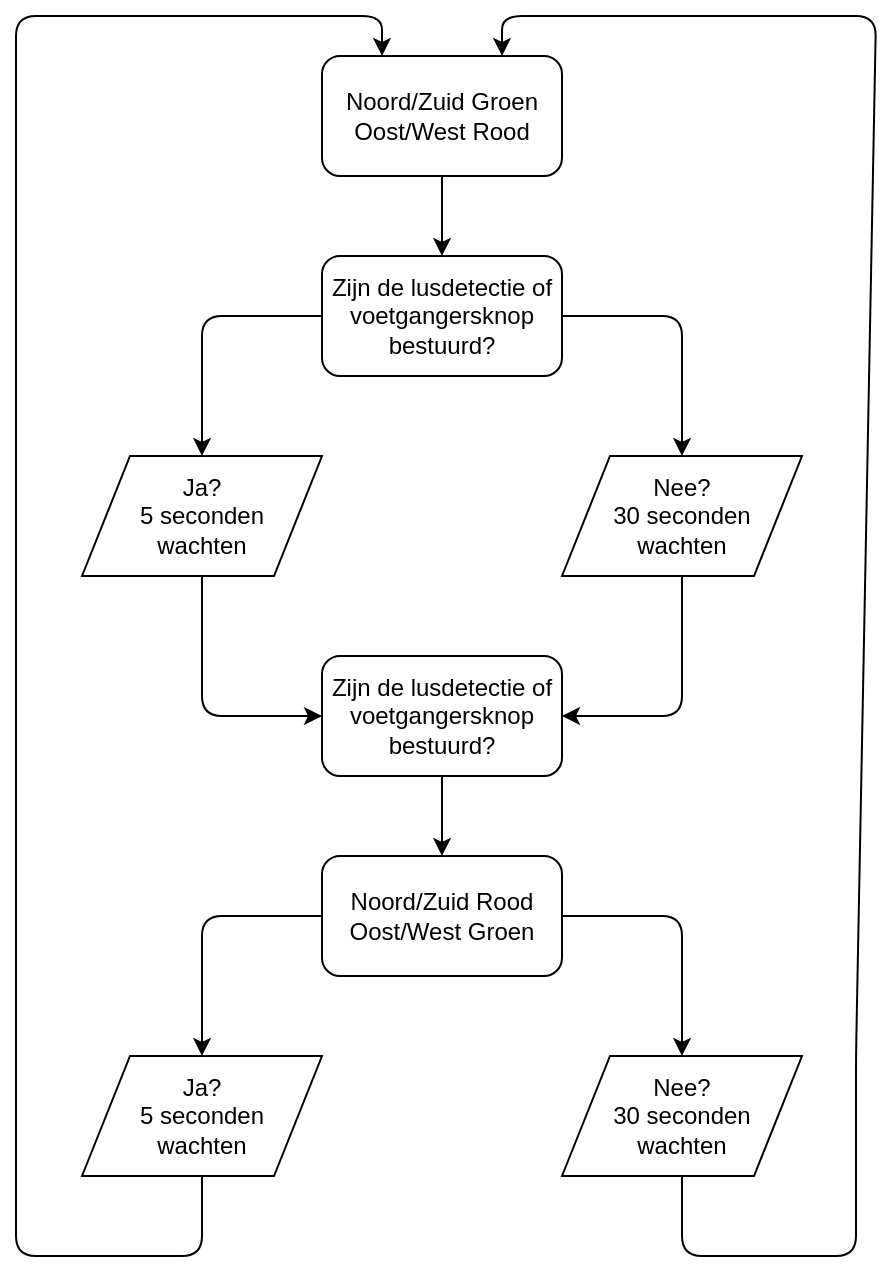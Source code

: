 <mxfile version="10.6.9" type="device"><diagram id="29lj1iCw8-_UnN2WX9_u" name="Page-1"><mxGraphModel dx="754" dy="737" grid="1" gridSize="10" guides="1" tooltips="1" connect="1" arrows="1" fold="1" page="1" pageScale="1" pageWidth="827" pageHeight="1169" math="0" shadow="0"><root><mxCell id="0"/><mxCell id="1" parent="0"/><mxCell id="hvxIFMG4ugcsXJ7iL1DB-1" value="&lt;div&gt;Noord/Zuid Groen&lt;/div&gt;&lt;div&gt;Oost/West Rood&lt;br&gt;&lt;/div&gt;" style="rounded=1;whiteSpace=wrap;html=1;" vertex="1" parent="1"><mxGeometry x="353" y="110" width="120" height="60" as="geometry"/></mxCell><mxCell id="hvxIFMG4ugcsXJ7iL1DB-4" value="" style="endArrow=classic;html=1;exitX=0.5;exitY=1;exitDx=0;exitDy=0;entryX=0.5;entryY=0;entryDx=0;entryDy=0;" edge="1" parent="1" source="hvxIFMG4ugcsXJ7iL1DB-1"><mxGeometry width="50" height="50" relative="1" as="geometry"><mxPoint x="260" y="210" as="sourcePoint"/><mxPoint x="413" y="210" as="targetPoint"/></mxGeometry></mxCell><mxCell id="hvxIFMG4ugcsXJ7iL1DB-5" value="&lt;div&gt;Zijn de lusdetectie of voetgangersknop&lt;/div&gt;&lt;div&gt;bestuurd?&lt;br&gt;&lt;/div&gt;" style="rounded=1;whiteSpace=wrap;html=1;" vertex="1" parent="1"><mxGeometry x="353" y="210" width="120" height="60" as="geometry"/></mxCell><mxCell id="hvxIFMG4ugcsXJ7iL1DB-6" value="&lt;div&gt;Ja?&lt;/div&gt;&lt;div&gt;5 seconden&lt;/div&gt;&lt;div&gt;wachten&lt;br&gt;&lt;/div&gt;" style="shape=parallelogram;perimeter=parallelogramPerimeter;whiteSpace=wrap;html=1;" vertex="1" parent="1"><mxGeometry x="233" y="310" width="120" height="60" as="geometry"/></mxCell><mxCell id="hvxIFMG4ugcsXJ7iL1DB-7" value="&lt;div&gt;Nee?&lt;/div&gt;&lt;div&gt;30 seconden&lt;/div&gt;&lt;div&gt;wachten&lt;br&gt;&lt;/div&gt;" style="shape=parallelogram;perimeter=parallelogramPerimeter;whiteSpace=wrap;html=1;" vertex="1" parent="1"><mxGeometry x="473" y="310" width="120" height="60" as="geometry"/></mxCell><mxCell id="hvxIFMG4ugcsXJ7iL1DB-8" value="" style="endArrow=classic;html=1;exitX=0;exitY=0.5;exitDx=0;exitDy=0;entryX=0.5;entryY=0;entryDx=0;entryDy=0;" edge="1" parent="1" source="hvxIFMG4ugcsXJ7iL1DB-5" target="hvxIFMG4ugcsXJ7iL1DB-6"><mxGeometry width="50" height="50" relative="1" as="geometry"><mxPoint x="170" y="230" as="sourcePoint"/><mxPoint x="220" y="180" as="targetPoint"/><Array as="points"><mxPoint x="293" y="240"/></Array></mxGeometry></mxCell><mxCell id="hvxIFMG4ugcsXJ7iL1DB-9" value="" style="endArrow=classic;html=1;exitX=1;exitY=0.5;exitDx=0;exitDy=0;entryX=0.5;entryY=0;entryDx=0;entryDy=0;" edge="1" parent="1" source="hvxIFMG4ugcsXJ7iL1DB-5" target="hvxIFMG4ugcsXJ7iL1DB-7"><mxGeometry width="50" height="50" relative="1" as="geometry"><mxPoint x="490" y="480" as="sourcePoint"/><mxPoint x="540" y="430" as="targetPoint"/><Array as="points"><mxPoint x="533" y="240"/></Array></mxGeometry></mxCell><mxCell id="hvxIFMG4ugcsXJ7iL1DB-10" value="&lt;div&gt;Noord/Zuid Rood&lt;br&gt;&lt;/div&gt;&lt;div&gt;Oost/West Groen&lt;br&gt;&lt;/div&gt;" style="rounded=1;whiteSpace=wrap;html=1;" vertex="1" parent="1"><mxGeometry x="353" y="510" width="120" height="60" as="geometry"/></mxCell><mxCell id="hvxIFMG4ugcsXJ7iL1DB-13" value="&lt;div&gt;Ja?&lt;/div&gt;&lt;div&gt;5 seconden&lt;/div&gt;&lt;div&gt;wachten&lt;br&gt;&lt;/div&gt;" style="shape=parallelogram;perimeter=parallelogramPerimeter;whiteSpace=wrap;html=1;" vertex="1" parent="1"><mxGeometry x="233" y="610" width="120" height="60" as="geometry"/></mxCell><mxCell id="hvxIFMG4ugcsXJ7iL1DB-14" value="&lt;div&gt;Nee?&lt;/div&gt;&lt;div&gt;30 seconden&lt;/div&gt;&lt;div&gt;wachten&lt;br&gt;&lt;/div&gt;" style="shape=parallelogram;perimeter=parallelogramPerimeter;whiteSpace=wrap;html=1;" vertex="1" parent="1"><mxGeometry x="473" y="610" width="120" height="60" as="geometry"/></mxCell><mxCell id="hvxIFMG4ugcsXJ7iL1DB-15" value="" style="endArrow=classic;html=1;entryX=0.5;entryY=0;entryDx=0;entryDy=0;exitX=0;exitY=0.5;exitDx=0;exitDy=0;" edge="1" parent="1" source="hvxIFMG4ugcsXJ7iL1DB-10" target="hvxIFMG4ugcsXJ7iL1DB-13"><mxGeometry width="50" height="50" relative="1" as="geometry"><mxPoint x="70" y="580" as="sourcePoint"/><mxPoint x="120" y="530" as="targetPoint"/><Array as="points"><mxPoint x="293" y="540"/></Array></mxGeometry></mxCell><mxCell id="hvxIFMG4ugcsXJ7iL1DB-16" value="" style="endArrow=classic;html=1;exitX=1;exitY=0.5;exitDx=0;exitDy=0;entryX=0.5;entryY=0;entryDx=0;entryDy=0;" edge="1" parent="1" source="hvxIFMG4ugcsXJ7iL1DB-10" target="hvxIFMG4ugcsXJ7iL1DB-14"><mxGeometry width="50" height="50" relative="1" as="geometry"><mxPoint x="460" y="690" as="sourcePoint"/><mxPoint x="510" y="640" as="targetPoint"/><Array as="points"><mxPoint x="533" y="540"/></Array></mxGeometry></mxCell><mxCell id="hvxIFMG4ugcsXJ7iL1DB-17" value="" style="endArrow=classic;html=1;exitX=0.5;exitY=1;exitDx=0;exitDy=0;entryX=0.25;entryY=0;entryDx=0;entryDy=0;" edge="1" parent="1" source="hvxIFMG4ugcsXJ7iL1DB-13" target="hvxIFMG4ugcsXJ7iL1DB-1"><mxGeometry width="50" height="50" relative="1" as="geometry"><mxPoint x="270" y="670" as="sourcePoint"/><mxPoint x="320" y="620" as="targetPoint"/><Array as="points"><mxPoint x="293" y="710"/><mxPoint x="200" y="710"/><mxPoint x="200" y="610"/><mxPoint x="200" y="90"/><mxPoint x="383" y="90"/></Array></mxGeometry></mxCell><mxCell id="hvxIFMG4ugcsXJ7iL1DB-19" value="" style="endArrow=classic;html=1;exitX=0.5;exitY=1;exitDx=0;exitDy=0;entryX=0.75;entryY=0;entryDx=0;entryDy=0;" edge="1" parent="1" source="hvxIFMG4ugcsXJ7iL1DB-14" target="hvxIFMG4ugcsXJ7iL1DB-1"><mxGeometry width="50" height="50" relative="1" as="geometry"><mxPoint x="530" y="660" as="sourcePoint"/><mxPoint x="580" y="610" as="targetPoint"/><Array as="points"><mxPoint x="533" y="710"/><mxPoint x="620" y="710"/><mxPoint x="620" y="610"/><mxPoint x="630" y="90"/><mxPoint x="443" y="90"/></Array></mxGeometry></mxCell><mxCell id="hvxIFMG4ugcsXJ7iL1DB-21" value="&lt;div&gt;Zijn de lusdetectie of voetgangersknop&lt;/div&gt;&lt;div&gt;bestuurd?&lt;br&gt;&lt;/div&gt;" style="rounded=1;whiteSpace=wrap;html=1;" vertex="1" parent="1"><mxGeometry x="353" y="410" width="120" height="60" as="geometry"/></mxCell><mxCell id="hvxIFMG4ugcsXJ7iL1DB-22" value="" style="endArrow=classic;html=1;exitX=0.5;exitY=1;exitDx=0;exitDy=0;entryX=0;entryY=0.5;entryDx=0;entryDy=0;" edge="1" parent="1" source="hvxIFMG4ugcsXJ7iL1DB-6" target="hvxIFMG4ugcsXJ7iL1DB-21"><mxGeometry width="50" height="50" relative="1" as="geometry"><mxPoint x="280" y="470" as="sourcePoint"/><mxPoint x="330" y="420" as="targetPoint"/><Array as="points"><mxPoint x="293" y="440"/></Array></mxGeometry></mxCell><mxCell id="hvxIFMG4ugcsXJ7iL1DB-23" value="" style="endArrow=classic;html=1;exitX=0.5;exitY=1;exitDx=0;exitDy=0;entryX=1;entryY=0.5;entryDx=0;entryDy=0;" edge="1" parent="1" source="hvxIFMG4ugcsXJ7iL1DB-7" target="hvxIFMG4ugcsXJ7iL1DB-21"><mxGeometry width="50" height="50" relative="1" as="geometry"><mxPoint x="303" y="380" as="sourcePoint"/><mxPoint x="363" y="440" as="targetPoint"/><Array as="points"><mxPoint x="533" y="440"/></Array></mxGeometry></mxCell><mxCell id="hvxIFMG4ugcsXJ7iL1DB-25" value="" style="endArrow=classic;html=1;exitX=0.5;exitY=1;exitDx=0;exitDy=0;entryX=0.5;entryY=0;entryDx=0;entryDy=0;" edge="1" parent="1" source="hvxIFMG4ugcsXJ7iL1DB-21" target="hvxIFMG4ugcsXJ7iL1DB-10"><mxGeometry width="50" height="50" relative="1" as="geometry"><mxPoint x="433" y="190" as="sourcePoint"/><mxPoint x="433" y="230" as="targetPoint"/></mxGeometry></mxCell></root></mxGraphModel></diagram></mxfile>